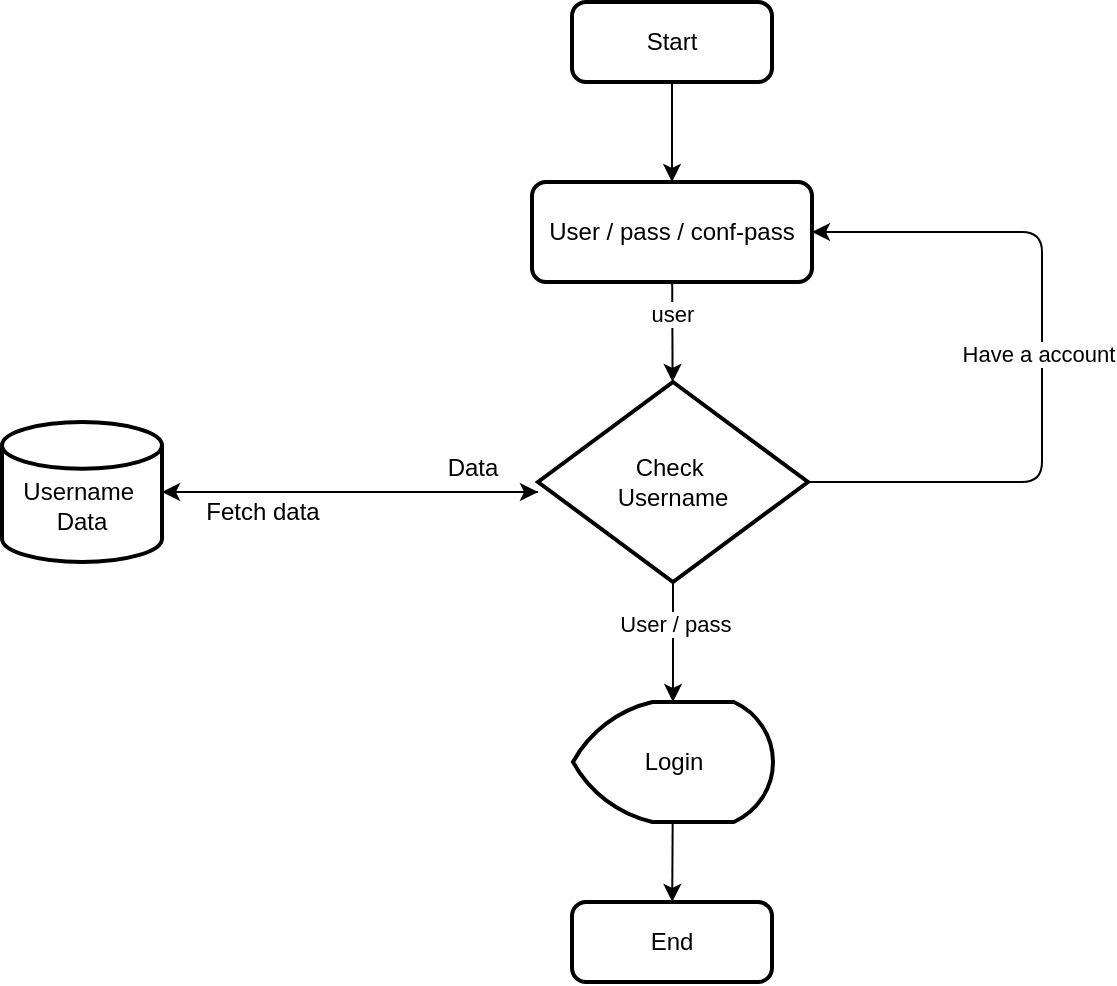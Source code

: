 <mxfile>
    <diagram id="Zo3ttwUMH7HJxnfvwQEW" name="Sign-up">
        <mxGraphModel dx="788" dy="563" grid="1" gridSize="10" guides="1" tooltips="1" connect="1" arrows="1" fold="1" page="1" pageScale="1" pageWidth="850" pageHeight="1100" math="0" shadow="0">
            <root>
                <mxCell id="0"/>
                <mxCell id="1" parent="0"/>
                <mxCell id="5sqNlyOYBk-a-dJXJ_Ei-10" value="" style="edgeStyle=none;html=1;" edge="1" parent="1" source="5sqNlyOYBk-a-dJXJ_Ei-1" target="5sqNlyOYBk-a-dJXJ_Ei-2">
                    <mxGeometry relative="1" as="geometry"/>
                </mxCell>
                <mxCell id="5sqNlyOYBk-a-dJXJ_Ei-1" value="Start" style="rounded=1;whiteSpace=wrap;html=1;absoluteArcSize=1;arcSize=14;strokeWidth=2;" vertex="1" parent="1">
                    <mxGeometry x="375" y="70" width="100" height="40" as="geometry"/>
                </mxCell>
                <mxCell id="5sqNlyOYBk-a-dJXJ_Ei-9" value="" style="edgeStyle=none;html=1;" edge="1" parent="1" source="5sqNlyOYBk-a-dJXJ_Ei-2" target="5sqNlyOYBk-a-dJXJ_Ei-3">
                    <mxGeometry relative="1" as="geometry"/>
                </mxCell>
                <mxCell id="5sqNlyOYBk-a-dJXJ_Ei-14" value="user" style="edgeLabel;html=1;align=center;verticalAlign=middle;resizable=0;points=[];" vertex="1" connectable="0" parent="5sqNlyOYBk-a-dJXJ_Ei-9">
                    <mxGeometry x="-0.368" relative="1" as="geometry">
                        <mxPoint as="offset"/>
                    </mxGeometry>
                </mxCell>
                <mxCell id="5sqNlyOYBk-a-dJXJ_Ei-2" value="User / pass / conf-pass" style="rounded=1;whiteSpace=wrap;html=1;absoluteArcSize=1;arcSize=14;strokeWidth=2;" vertex="1" parent="1">
                    <mxGeometry x="355" y="160" width="140" height="50" as="geometry"/>
                </mxCell>
                <mxCell id="5sqNlyOYBk-a-dJXJ_Ei-7" style="edgeStyle=orthogonalEdgeStyle;html=1;entryX=1;entryY=0.5;entryDx=0;entryDy=0;exitX=1;exitY=0.5;exitDx=0;exitDy=0;exitPerimeter=0;" edge="1" parent="1" source="5sqNlyOYBk-a-dJXJ_Ei-3" target="5sqNlyOYBk-a-dJXJ_Ei-2">
                    <mxGeometry relative="1" as="geometry">
                        <Array as="points">
                            <mxPoint x="610" y="310"/>
                            <mxPoint x="610" y="185"/>
                        </Array>
                    </mxGeometry>
                </mxCell>
                <mxCell id="5sqNlyOYBk-a-dJXJ_Ei-8" value="Have a account" style="edgeLabel;html=1;align=center;verticalAlign=middle;resizable=0;points=[];" vertex="1" connectable="0" parent="5sqNlyOYBk-a-dJXJ_Ei-7">
                    <mxGeometry x="0.015" y="2" relative="1" as="geometry">
                        <mxPoint as="offset"/>
                    </mxGeometry>
                </mxCell>
                <mxCell id="5sqNlyOYBk-a-dJXJ_Ei-12" value="" style="edgeStyle=none;html=1;" edge="1" parent="1" source="5sqNlyOYBk-a-dJXJ_Ei-3" target="5sqNlyOYBk-a-dJXJ_Ei-11">
                    <mxGeometry relative="1" as="geometry"/>
                </mxCell>
                <mxCell id="5sqNlyOYBk-a-dJXJ_Ei-13" value="User / pass&amp;nbsp;" style="edgeLabel;html=1;align=center;verticalAlign=middle;resizable=0;points=[];" vertex="1" connectable="0" parent="5sqNlyOYBk-a-dJXJ_Ei-12">
                    <mxGeometry x="-0.307" y="2" relative="1" as="geometry">
                        <mxPoint as="offset"/>
                    </mxGeometry>
                </mxCell>
                <mxCell id="88dHZSuoPc7sbCjCKIY9-3" style="edgeStyle=elbowEdgeStyle;elbow=vertical;html=1;" edge="1" parent="1" source="5sqNlyOYBk-a-dJXJ_Ei-3" target="88dHZSuoPc7sbCjCKIY9-1">
                    <mxGeometry relative="1" as="geometry"/>
                </mxCell>
                <mxCell id="5sqNlyOYBk-a-dJXJ_Ei-3" value="Check&amp;nbsp;&lt;div&gt;Username&lt;/div&gt;" style="strokeWidth=2;html=1;shape=mxgraph.flowchart.decision;whiteSpace=wrap;" vertex="1" parent="1">
                    <mxGeometry x="358" y="260" width="135" height="100" as="geometry"/>
                </mxCell>
                <mxCell id="LQeyRa8oenxiSFyC1Wm2-2" value="" style="edgeStyle=none;html=1;" edge="1" parent="1" source="5sqNlyOYBk-a-dJXJ_Ei-11" target="LQeyRa8oenxiSFyC1Wm2-1">
                    <mxGeometry relative="1" as="geometry"/>
                </mxCell>
                <mxCell id="5sqNlyOYBk-a-dJXJ_Ei-11" value="Login" style="strokeWidth=2;html=1;shape=mxgraph.flowchart.display;whiteSpace=wrap;" vertex="1" parent="1">
                    <mxGeometry x="375.5" y="420" width="100" height="60" as="geometry"/>
                </mxCell>
                <mxCell id="LQeyRa8oenxiSFyC1Wm2-1" value="End" style="rounded=1;whiteSpace=wrap;html=1;absoluteArcSize=1;arcSize=14;strokeWidth=2;" vertex="1" parent="1">
                    <mxGeometry x="375" y="520" width="100" height="40" as="geometry"/>
                </mxCell>
                <mxCell id="88dHZSuoPc7sbCjCKIY9-2" style="edgeStyle=elbowEdgeStyle;elbow=vertical;html=1;" edge="1" parent="1" source="88dHZSuoPc7sbCjCKIY9-1" target="5sqNlyOYBk-a-dJXJ_Ei-3">
                    <mxGeometry relative="1" as="geometry"/>
                </mxCell>
                <mxCell id="88dHZSuoPc7sbCjCKIY9-1" value="&lt;div&gt;&lt;br&gt;&lt;/div&gt;&lt;div&gt;Username&amp;nbsp;&lt;/div&gt;&lt;div&gt;Data&lt;/div&gt;" style="strokeWidth=2;html=1;shape=mxgraph.flowchart.database;whiteSpace=wrap;" vertex="1" parent="1">
                    <mxGeometry x="90" y="280" width="80" height="70" as="geometry"/>
                </mxCell>
                <mxCell id="88dHZSuoPc7sbCjCKIY9-4" value="Fetch data" style="text;html=1;align=center;verticalAlign=middle;resizable=0;points=[];autosize=1;strokeColor=none;fillColor=none;" vertex="1" parent="1">
                    <mxGeometry x="180" y="310" width="80" height="30" as="geometry"/>
                </mxCell>
                <mxCell id="88dHZSuoPc7sbCjCKIY9-5" value="Data" style="text;html=1;align=center;verticalAlign=middle;resizable=0;points=[];autosize=1;strokeColor=none;fillColor=none;" vertex="1" parent="1">
                    <mxGeometry x="300" y="288" width="50" height="30" as="geometry"/>
                </mxCell>
            </root>
        </mxGraphModel>
    </diagram>
    <diagram id="q8ZBpF8x27ssg4KAgsoi" name="Search-page">
        <mxGraphModel dx="788" dy="563" grid="1" gridSize="10" guides="1" tooltips="1" connect="1" arrows="1" fold="1" page="1" pageScale="1" pageWidth="850" pageHeight="1100" math="0" shadow="0">
            <root>
                <mxCell id="0"/>
                <mxCell id="1" parent="0"/>
                <mxCell id="as__8IAu-h_Oj405l1JU-18" value="" style="edgeStyle=elbowEdgeStyle;elbow=vertical;html=1;" edge="1" parent="1" source="as__8IAu-h_Oj405l1JU-1" target="as__8IAu-h_Oj405l1JU-2">
                    <mxGeometry relative="1" as="geometry"/>
                </mxCell>
                <mxCell id="as__8IAu-h_Oj405l1JU-1" value="Start" style="rounded=1;whiteSpace=wrap;html=1;absoluteArcSize=1;arcSize=14;strokeWidth=2;" vertex="1" parent="1">
                    <mxGeometry x="375" y="40" width="100" height="40" as="geometry"/>
                </mxCell>
                <mxCell id="as__8IAu-h_Oj405l1JU-7" value="" style="edgeStyle=none;html=1;" edge="1" parent="1" source="as__8IAu-h_Oj405l1JU-2" target="as__8IAu-h_Oj405l1JU-4">
                    <mxGeometry relative="1" as="geometry"/>
                </mxCell>
                <mxCell id="as__8IAu-h_Oj405l1JU-12" value="Name Picture" style="edgeLabel;html=1;align=center;verticalAlign=middle;resizable=0;points=[];" vertex="1" connectable="0" parent="as__8IAu-h_Oj405l1JU-7">
                    <mxGeometry x="-0.053" y="2" relative="1" as="geometry">
                        <mxPoint as="offset"/>
                    </mxGeometry>
                </mxCell>
                <mxCell id="as__8IAu-h_Oj405l1JU-2" value="Enter name of pucture" style="rounded=1;whiteSpace=wrap;html=1;absoluteArcSize=1;arcSize=14;strokeWidth=2;" vertex="1" parent="1">
                    <mxGeometry x="338" y="120" width="175" height="50" as="geometry"/>
                </mxCell>
                <mxCell id="as__8IAu-h_Oj405l1JU-6" value="" style="edgeStyle=none;html=1;" edge="1" parent="1" source="as__8IAu-h_Oj405l1JU-4" target="as__8IAu-h_Oj405l1JU-5">
                    <mxGeometry relative="1" as="geometry"/>
                </mxCell>
                <mxCell id="as__8IAu-h_Oj405l1JU-11" value="Name picture" style="edgeLabel;html=1;align=center;verticalAlign=middle;resizable=0;points=[];" vertex="1" connectable="0" parent="as__8IAu-h_Oj405l1JU-6">
                    <mxGeometry x="-0.303" y="1" relative="1" as="geometry">
                        <mxPoint as="offset"/>
                    </mxGeometry>
                </mxCell>
                <mxCell id="as__8IAu-h_Oj405l1JU-9" style="edgeStyle=elbowEdgeStyle;elbow=vertical;html=1;exitX=1;exitY=0.5;exitDx=0;exitDy=0;exitPerimeter=0;entryX=1;entryY=0.5;entryDx=0;entryDy=0;" edge="1" parent="1" source="as__8IAu-h_Oj405l1JU-4" target="as__8IAu-h_Oj405l1JU-2">
                    <mxGeometry relative="1" as="geometry">
                        <Array as="points">
                            <mxPoint x="620" y="210"/>
                        </Array>
                    </mxGeometry>
                </mxCell>
                <mxCell id="as__8IAu-h_Oj405l1JU-10" value="No picture" style="edgeLabel;html=1;align=center;verticalAlign=middle;resizable=0;points=[];" vertex="1" connectable="0" parent="as__8IAu-h_Oj405l1JU-9">
                    <mxGeometry x="-0.072" y="-2" relative="1" as="geometry">
                        <mxPoint y="-20" as="offset"/>
                    </mxGeometry>
                </mxCell>
                <mxCell id="as__8IAu-h_Oj405l1JU-15" style="edgeStyle=elbowEdgeStyle;elbow=vertical;html=1;" edge="1" parent="1" source="as__8IAu-h_Oj405l1JU-4">
                    <mxGeometry relative="1" as="geometry">
                        <mxPoint x="171.6" y="280" as="targetPoint"/>
                    </mxGeometry>
                </mxCell>
                <mxCell id="as__8IAu-h_Oj405l1JU-16" value="fetch data" style="edgeLabel;html=1;align=center;verticalAlign=middle;resizable=0;points=[];" vertex="1" connectable="0" parent="as__8IAu-h_Oj405l1JU-15">
                    <mxGeometry x="0.065" relative="1" as="geometry">
                        <mxPoint as="offset"/>
                    </mxGeometry>
                </mxCell>
                <mxCell id="as__8IAu-h_Oj405l1JU-4" value="Check requestion" style="strokeWidth=2;html=1;shape=mxgraph.flowchart.decision;whiteSpace=wrap;" vertex="1" parent="1">
                    <mxGeometry x="348" y="230" width="155" height="100" as="geometry"/>
                </mxCell>
                <mxCell id="as__8IAu-h_Oj405l1JU-21" value="" style="edgeStyle=elbowEdgeStyle;elbow=vertical;html=1;" edge="1" parent="1" source="as__8IAu-h_Oj405l1JU-5" target="as__8IAu-h_Oj405l1JU-20">
                    <mxGeometry relative="1" as="geometry"/>
                </mxCell>
                <mxCell id="as__8IAu-h_Oj405l1JU-5" value="Picture" style="strokeWidth=2;html=1;shape=mxgraph.flowchart.display;whiteSpace=wrap;" vertex="1" parent="1">
                    <mxGeometry x="363" y="400" width="125" height="70" as="geometry"/>
                </mxCell>
                <mxCell id="as__8IAu-h_Oj405l1JU-14" style="edgeStyle=elbowEdgeStyle;elbow=vertical;html=1;entryX=0.086;entryY=0.404;entryDx=0;entryDy=0;entryPerimeter=0;" edge="1" parent="1" target="as__8IAu-h_Oj405l1JU-4">
                    <mxGeometry relative="1" as="geometry">
                        <mxPoint x="180" y="270" as="sourcePoint"/>
                        <mxPoint x="357.155" y="272.65" as="targetPoint"/>
                    </mxGeometry>
                </mxCell>
                <mxCell id="as__8IAu-h_Oj405l1JU-17" value="Data" style="edgeLabel;html=1;align=center;verticalAlign=middle;resizable=0;points=[];" vertex="1" connectable="0" parent="as__8IAu-h_Oj405l1JU-14">
                    <mxGeometry x="-0.3" y="2" relative="1" as="geometry">
                        <mxPoint as="offset"/>
                    </mxGeometry>
                </mxCell>
                <mxCell id="as__8IAu-h_Oj405l1JU-19" value="&lt;div&gt;&lt;br&gt;&lt;/div&gt;&lt;div&gt;&lt;span style=&quot;color: rgb(0, 0, 0);&quot;&gt;Picture&amp;nbsp;&lt;/span&gt;&lt;div style=&quot;color: rgb(63, 63, 63); scrollbar-color: rgb(226, 226, 226) rgb(251, 251, 251);&quot;&gt;data&lt;/div&gt;&lt;/div&gt;" style="strokeWidth=2;html=1;shape=mxgraph.flowchart.database;whiteSpace=wrap;" vertex="1" parent="1">
                    <mxGeometry x="90" y="230" width="80" height="80" as="geometry"/>
                </mxCell>
                <mxCell id="as__8IAu-h_Oj405l1JU-20" value="End" style="rounded=1;whiteSpace=wrap;html=1;absoluteArcSize=1;arcSize=14;strokeWidth=2;" vertex="1" parent="1">
                    <mxGeometry x="375" y="510" width="100" height="50" as="geometry"/>
                </mxCell>
            </root>
        </mxGraphModel>
    </diagram>
    <diagram id="Q07pbcTs0AOeV_pnUzov" name="Bid now">
        <mxGraphModel dx="1313" dy="938" grid="1" gridSize="10" guides="1" tooltips="1" connect="1" arrows="1" fold="1" page="1" pageScale="1" pageWidth="850" pageHeight="1100" math="0" shadow="0">
            <root>
                <mxCell id="0"/>
                <mxCell id="1" parent="0"/>
                <mxCell id="jISclCsMrw3SfVq8Jaae-12" value="" style="edgeStyle=elbowEdgeStyle;elbow=vertical;html=1;" edge="1" parent="1" source="jISclCsMrw3SfVq8Jaae-17" target="jISclCsMrw3SfVq8Jaae-5">
                    <mxGeometry relative="1" as="geometry"/>
                </mxCell>
                <mxCell id="jISclCsMrw3SfVq8Jaae-21" value="" style="edgeStyle=elbowEdgeStyle;elbow=vertical;html=1;" edge="1" parent="1" source="jISclCsMrw3SfVq8Jaae-2" target="jISclCsMrw3SfVq8Jaae-20">
                    <mxGeometry relative="1" as="geometry"/>
                </mxCell>
                <mxCell id="jISclCsMrw3SfVq8Jaae-2" value="Start" style="rounded=1;whiteSpace=wrap;html=1;absoluteArcSize=1;arcSize=14;strokeWidth=2;" vertex="1" parent="1">
                    <mxGeometry x="340" y="190" width="100" height="40" as="geometry"/>
                </mxCell>
                <mxCell id="jISclCsMrw3SfVq8Jaae-3" value="&lt;div&gt;&lt;br&gt;&lt;/div&gt;&lt;div&gt;DB&lt;/div&gt;" style="strokeWidth=2;html=1;shape=mxgraph.flowchart.database;whiteSpace=wrap;" vertex="1" parent="1">
                    <mxGeometry x="110" y="570" width="60" height="60" as="geometry"/>
                </mxCell>
                <mxCell id="jISclCsMrw3SfVq8Jaae-13" value="" style="edgeStyle=elbowEdgeStyle;elbow=vertical;html=1;" edge="1" parent="1" source="jISclCsMrw3SfVq8Jaae-5" target="jISclCsMrw3SfVq8Jaae-6">
                    <mxGeometry relative="1" as="geometry"/>
                </mxCell>
                <mxCell id="jISclCsMrw3SfVq8Jaae-5" value="Click bidnow" style="rounded=1;whiteSpace=wrap;html=1;absoluteArcSize=1;arcSize=14;strokeWidth=2;" vertex="1" parent="1">
                    <mxGeometry x="340" y="360" width="100" height="40" as="geometry"/>
                </mxCell>
                <mxCell id="jISclCsMrw3SfVq8Jaae-26" value="" style="edgeStyle=elbowEdgeStyle;elbow=vertical;html=1;" edge="1" parent="1" source="jISclCsMrw3SfVq8Jaae-6">
                    <mxGeometry relative="1" as="geometry">
                        <mxPoint x="390" y="660" as="targetPoint"/>
                    </mxGeometry>
                </mxCell>
                <mxCell id="jISclCsMrw3SfVq8Jaae-6" value="Action detail" style="strokeWidth=2;html=1;shape=mxgraph.flowchart.display;whiteSpace=wrap;" vertex="1" parent="1">
                    <mxGeometry x="340" y="570" width="100" height="60" as="geometry"/>
                </mxCell>
                <mxCell id="jISclCsMrw3SfVq8Jaae-8" style="edgeStyle=elbowEdgeStyle;elbow=vertical;html=1;exitX=0.2;exitY=0.86;exitDx=0;exitDy=0;exitPerimeter=0;" edge="1" parent="1" source="jISclCsMrw3SfVq8Jaae-6">
                    <mxGeometry relative="1" as="geometry">
                        <mxPoint x="170" y="620" as="targetPoint"/>
                    </mxGeometry>
                </mxCell>
                <mxCell id="jISclCsMrw3SfVq8Jaae-11" value="Fetch data" style="edgeLabel;html=1;align=center;verticalAlign=middle;resizable=0;points=[];" vertex="1" connectable="0" parent="jISclCsMrw3SfVq8Jaae-8">
                    <mxGeometry x="-0.169" y="2" relative="1" as="geometry">
                        <mxPoint as="offset"/>
                    </mxGeometry>
                </mxCell>
                <mxCell id="jISclCsMrw3SfVq8Jaae-9" style="edgeStyle=elbowEdgeStyle;elbow=horizontal;html=1;exitX=1;exitY=0.5;exitDx=0;exitDy=0;exitPerimeter=0;entryX=0;entryY=0.5;entryDx=0;entryDy=0;entryPerimeter=0;" edge="1" parent="1" source="jISclCsMrw3SfVq8Jaae-3" target="jISclCsMrw3SfVq8Jaae-6">
                    <mxGeometry relative="1" as="geometry"/>
                </mxCell>
                <mxCell id="jISclCsMrw3SfVq8Jaae-10" value="Data" style="edgeLabel;html=1;align=center;verticalAlign=middle;resizable=0;points=[];" vertex="1" connectable="0" parent="jISclCsMrw3SfVq8Jaae-9">
                    <mxGeometry x="-0.127" y="2" relative="1" as="geometry">
                        <mxPoint as="offset"/>
                    </mxGeometry>
                </mxCell>
                <mxCell id="jISclCsMrw3SfVq8Jaae-14" value="Show Time" style="text;html=1;align=center;verticalAlign=middle;resizable=0;points=[];autosize=1;strokeColor=none;fillColor=none;" vertex="1" parent="1">
                    <mxGeometry x="460" y="570" width="80" height="30" as="geometry"/>
                </mxCell>
                <mxCell id="jISclCsMrw3SfVq8Jaae-15" value="Show Current&lt;div&gt;&lt;br&gt;&lt;/div&gt;" style="text;html=1;align=center;verticalAlign=middle;resizable=0;points=[];autosize=1;strokeColor=none;fillColor=none;" vertex="1" parent="1">
                    <mxGeometry x="460" y="590" width="100" height="40" as="geometry"/>
                </mxCell>
                <mxCell id="jISclCsMrw3SfVq8Jaae-18" value="" style="edgeStyle=elbowEdgeStyle;elbow=vertical;html=1;" edge="1" parent="1" source="jISclCsMrw3SfVq8Jaae-2" target="jISclCsMrw3SfVq8Jaae-17">
                    <mxGeometry relative="1" as="geometry">
                        <mxPoint x="390" y="230" as="sourcePoint"/>
                        <mxPoint x="390" y="360" as="targetPoint"/>
                    </mxGeometry>
                </mxCell>
                <mxCell id="jISclCsMrw3SfVq8Jaae-17" value="Home page" style="strokeWidth=2;html=1;shape=mxgraph.flowchart.display;whiteSpace=wrap;" vertex="1" parent="1">
                    <mxGeometry x="340" y="260" width="100" height="60" as="geometry"/>
                </mxCell>
                <mxCell id="jISclCsMrw3SfVq8Jaae-23" style="edgeStyle=elbowEdgeStyle;elbow=vertical;html=1;exitX=1;exitY=0.5;exitDx=0;exitDy=0;exitPerimeter=0;entryX=1;entryY=0.5;entryDx=0;entryDy=0;" edge="1" parent="1" source="jISclCsMrw3SfVq8Jaae-19" target="jISclCsMrw3SfVq8Jaae-20">
                    <mxGeometry relative="1" as="geometry">
                        <Array as="points">
                            <mxPoint x="520" y="280"/>
                        </Array>
                    </mxGeometry>
                </mxCell>
                <mxCell id="jISclCsMrw3SfVq8Jaae-24" value="Not login" style="edgeLabel;html=1;align=center;verticalAlign=middle;resizable=0;points=[];" vertex="1" connectable="0" parent="jISclCsMrw3SfVq8Jaae-23">
                    <mxGeometry x="0.021" y="-3" relative="1" as="geometry">
                        <mxPoint as="offset"/>
                    </mxGeometry>
                </mxCell>
                <mxCell id="jISclCsMrw3SfVq8Jaae-19" value="Check Login" style="strokeWidth=2;html=1;shape=mxgraph.flowchart.decision;whiteSpace=wrap;" vertex="1" parent="1">
                    <mxGeometry x="340" y="430" width="100" height="100" as="geometry"/>
                </mxCell>
                <mxCell id="jISclCsMrw3SfVq8Jaae-20" value="" style="ellipse;whiteSpace=wrap;html=1;rounded=1;arcSize=14;strokeWidth=2;" vertex="1" parent="1">
                    <mxGeometry x="375" y="90" width="30" height="30" as="geometry"/>
                </mxCell>
                <mxCell id="jISclCsMrw3SfVq8Jaae-22" value="Login" style="text;html=1;align=center;verticalAlign=middle;resizable=0;points=[];autosize=1;strokeColor=none;fillColor=none;" vertex="1" parent="1">
                    <mxGeometry x="365" y="60" width="50" height="30" as="geometry"/>
                </mxCell>
                <mxCell id="jISclCsMrw3SfVq8Jaae-29" value="" style="edgeStyle=elbowEdgeStyle;elbow=vertical;html=1;" edge="1" parent="1" source="jISclCsMrw3SfVq8Jaae-27" target="jISclCsMrw3SfVq8Jaae-28">
                    <mxGeometry relative="1" as="geometry"/>
                </mxCell>
                <mxCell id="jISclCsMrw3SfVq8Jaae-27" value="Click bidnow" style="rounded=1;whiteSpace=wrap;html=1;absoluteArcSize=1;arcSize=14;strokeWidth=2;" vertex="1" parent="1">
                    <mxGeometry x="340" y="670" width="100" height="40" as="geometry"/>
                </mxCell>
                <mxCell id="jISclCsMrw3SfVq8Jaae-34" value="" style="edgeStyle=elbowEdgeStyle;elbow=horizontal;html=1;" edge="1" parent="1" source="jISclCsMrw3SfVq8Jaae-28" target="jISclCsMrw3SfVq8Jaae-31">
                    <mxGeometry relative="1" as="geometry"/>
                </mxCell>
                <mxCell id="jISclCsMrw3SfVq8Jaae-39" value="Coin over" style="edgeLabel;html=1;align=center;verticalAlign=middle;resizable=0;points=[];" vertex="1" connectable="0" parent="jISclCsMrw3SfVq8Jaae-34">
                    <mxGeometry x="-0.13" y="-2" relative="1" as="geometry">
                        <mxPoint as="offset"/>
                    </mxGeometry>
                </mxCell>
                <mxCell id="jISclCsMrw3SfVq8Jaae-36" value="" style="edgeStyle=elbowEdgeStyle;elbow=horizontal;html=1;" edge="1" parent="1" source="jISclCsMrw3SfVq8Jaae-28" target="jISclCsMrw3SfVq8Jaae-35">
                    <mxGeometry relative="1" as="geometry"/>
                </mxCell>
                <mxCell id="jISclCsMrw3SfVq8Jaae-40" value="coin bid" style="edgeLabel;html=1;align=center;verticalAlign=middle;resizable=0;points=[];" vertex="1" connectable="0" parent="jISclCsMrw3SfVq8Jaae-36">
                    <mxGeometry x="-0.19" relative="1" as="geometry">
                        <mxPoint as="offset"/>
                    </mxGeometry>
                </mxCell>
                <mxCell id="jISclCsMrw3SfVq8Jaae-28" value="Coin check" style="strokeWidth=2;html=1;shape=mxgraph.flowchart.decision;whiteSpace=wrap;" vertex="1" parent="1">
                    <mxGeometry x="330" y="740" width="120" height="100" as="geometry"/>
                </mxCell>
                <mxCell id="jISclCsMrw3SfVq8Jaae-33" value="" style="edgeStyle=elbowEdgeStyle;elbow=vertical;entryX=0;entryY=0.5;entryDx=0;entryDy=0;" edge="1" parent="1" source="jISclCsMrw3SfVq8Jaae-31" target="jISclCsMrw3SfVq8Jaae-32">
                    <mxGeometry relative="1" as="geometry">
                        <Array as="points">
                            <mxPoint x="270" y="990"/>
                        </Array>
                    </mxGeometry>
                </mxCell>
                <mxCell id="jISclCsMrw3SfVq8Jaae-38" value="Stop bid" style="edgeLabel;html=1;align=center;verticalAlign=middle;resizable=0;points=[];" vertex="1" connectable="0" parent="jISclCsMrw3SfVq8Jaae-33">
                    <mxGeometry x="-0.512" relative="1" as="geometry">
                        <mxPoint as="offset"/>
                    </mxGeometry>
                </mxCell>
                <mxCell id="jISclCsMrw3SfVq8Jaae-31" value="Alert coin" style="strokeWidth=2;html=1;shape=mxgraph.flowchart.display;whiteSpace=wrap;" vertex="1" parent="1">
                    <mxGeometry x="140" y="760" width="100" height="60" as="geometry"/>
                </mxCell>
                <mxCell id="jISclCsMrw3SfVq8Jaae-32" value="End" style="rounded=1;whiteSpace=wrap;html=1;absoluteArcSize=1;arcSize=14;strokeWidth=2;" vertex="1" parent="1">
                    <mxGeometry x="340" y="970" width="100" height="40" as="geometry"/>
                </mxCell>
                <mxCell id="jISclCsMrw3SfVq8Jaae-37" value="" style="edgeStyle=elbowEdgeStyle;elbow=vertical;html=1;" edge="1" parent="1" source="jISclCsMrw3SfVq8Jaae-35" target="jISclCsMrw3SfVq8Jaae-32">
                    <mxGeometry relative="1" as="geometry"/>
                </mxCell>
                <mxCell id="jISclCsMrw3SfVq8Jaae-35" value="Time&#39;s up" style="rounded=1;whiteSpace=wrap;html=1;absoluteArcSize=1;arcSize=14;strokeWidth=2;" vertex="1" parent="1">
                    <mxGeometry x="340" y="880" width="100" height="40" as="geometry"/>
                </mxCell>
            </root>
        </mxGraphModel>
    </diagram>
</mxfile>